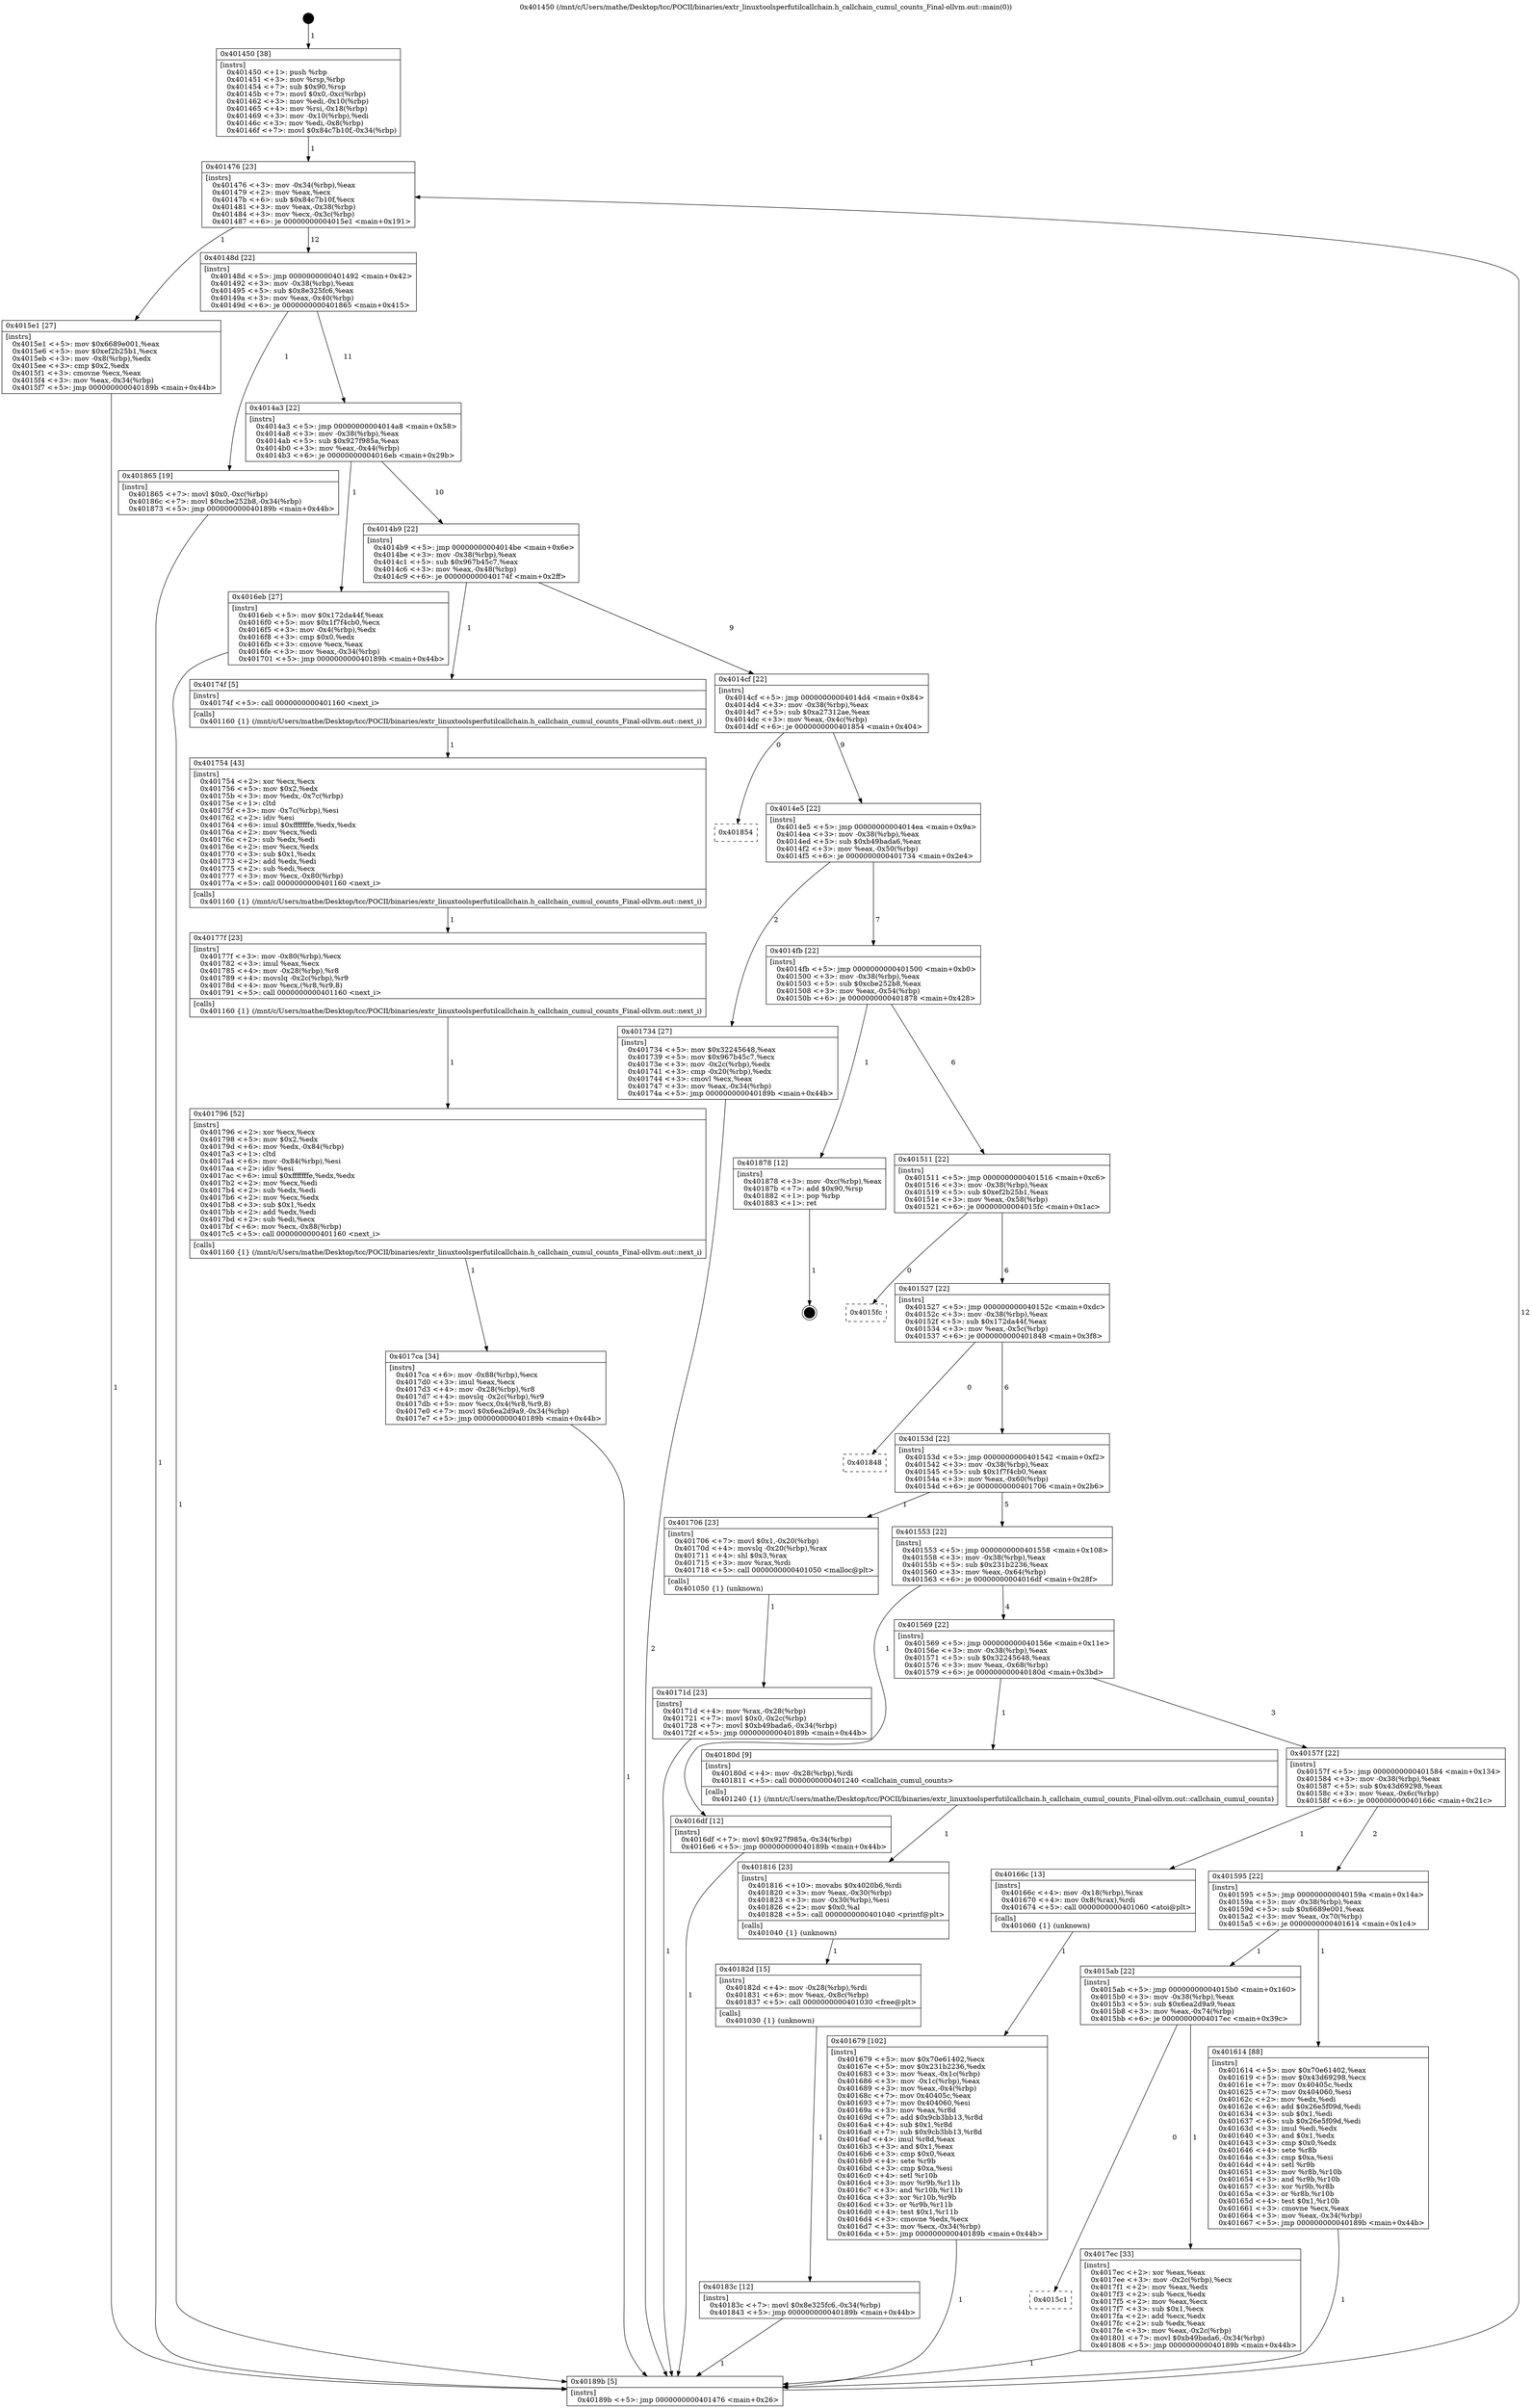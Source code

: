 digraph "0x401450" {
  label = "0x401450 (/mnt/c/Users/mathe/Desktop/tcc/POCII/binaries/extr_linuxtoolsperfutilcallchain.h_callchain_cumul_counts_Final-ollvm.out::main(0))"
  labelloc = "t"
  node[shape=record]

  Entry [label="",width=0.3,height=0.3,shape=circle,fillcolor=black,style=filled]
  "0x401476" [label="{
     0x401476 [23]\l
     | [instrs]\l
     &nbsp;&nbsp;0x401476 \<+3\>: mov -0x34(%rbp),%eax\l
     &nbsp;&nbsp;0x401479 \<+2\>: mov %eax,%ecx\l
     &nbsp;&nbsp;0x40147b \<+6\>: sub $0x84c7b10f,%ecx\l
     &nbsp;&nbsp;0x401481 \<+3\>: mov %eax,-0x38(%rbp)\l
     &nbsp;&nbsp;0x401484 \<+3\>: mov %ecx,-0x3c(%rbp)\l
     &nbsp;&nbsp;0x401487 \<+6\>: je 00000000004015e1 \<main+0x191\>\l
  }"]
  "0x4015e1" [label="{
     0x4015e1 [27]\l
     | [instrs]\l
     &nbsp;&nbsp;0x4015e1 \<+5\>: mov $0x6689e001,%eax\l
     &nbsp;&nbsp;0x4015e6 \<+5\>: mov $0xef2b25b1,%ecx\l
     &nbsp;&nbsp;0x4015eb \<+3\>: mov -0x8(%rbp),%edx\l
     &nbsp;&nbsp;0x4015ee \<+3\>: cmp $0x2,%edx\l
     &nbsp;&nbsp;0x4015f1 \<+3\>: cmovne %ecx,%eax\l
     &nbsp;&nbsp;0x4015f4 \<+3\>: mov %eax,-0x34(%rbp)\l
     &nbsp;&nbsp;0x4015f7 \<+5\>: jmp 000000000040189b \<main+0x44b\>\l
  }"]
  "0x40148d" [label="{
     0x40148d [22]\l
     | [instrs]\l
     &nbsp;&nbsp;0x40148d \<+5\>: jmp 0000000000401492 \<main+0x42\>\l
     &nbsp;&nbsp;0x401492 \<+3\>: mov -0x38(%rbp),%eax\l
     &nbsp;&nbsp;0x401495 \<+5\>: sub $0x8e325fc6,%eax\l
     &nbsp;&nbsp;0x40149a \<+3\>: mov %eax,-0x40(%rbp)\l
     &nbsp;&nbsp;0x40149d \<+6\>: je 0000000000401865 \<main+0x415\>\l
  }"]
  "0x40189b" [label="{
     0x40189b [5]\l
     | [instrs]\l
     &nbsp;&nbsp;0x40189b \<+5\>: jmp 0000000000401476 \<main+0x26\>\l
  }"]
  "0x401450" [label="{
     0x401450 [38]\l
     | [instrs]\l
     &nbsp;&nbsp;0x401450 \<+1\>: push %rbp\l
     &nbsp;&nbsp;0x401451 \<+3\>: mov %rsp,%rbp\l
     &nbsp;&nbsp;0x401454 \<+7\>: sub $0x90,%rsp\l
     &nbsp;&nbsp;0x40145b \<+7\>: movl $0x0,-0xc(%rbp)\l
     &nbsp;&nbsp;0x401462 \<+3\>: mov %edi,-0x10(%rbp)\l
     &nbsp;&nbsp;0x401465 \<+4\>: mov %rsi,-0x18(%rbp)\l
     &nbsp;&nbsp;0x401469 \<+3\>: mov -0x10(%rbp),%edi\l
     &nbsp;&nbsp;0x40146c \<+3\>: mov %edi,-0x8(%rbp)\l
     &nbsp;&nbsp;0x40146f \<+7\>: movl $0x84c7b10f,-0x34(%rbp)\l
  }"]
  Exit [label="",width=0.3,height=0.3,shape=circle,fillcolor=black,style=filled,peripheries=2]
  "0x401865" [label="{
     0x401865 [19]\l
     | [instrs]\l
     &nbsp;&nbsp;0x401865 \<+7\>: movl $0x0,-0xc(%rbp)\l
     &nbsp;&nbsp;0x40186c \<+7\>: movl $0xcbe252b8,-0x34(%rbp)\l
     &nbsp;&nbsp;0x401873 \<+5\>: jmp 000000000040189b \<main+0x44b\>\l
  }"]
  "0x4014a3" [label="{
     0x4014a3 [22]\l
     | [instrs]\l
     &nbsp;&nbsp;0x4014a3 \<+5\>: jmp 00000000004014a8 \<main+0x58\>\l
     &nbsp;&nbsp;0x4014a8 \<+3\>: mov -0x38(%rbp),%eax\l
     &nbsp;&nbsp;0x4014ab \<+5\>: sub $0x927f985a,%eax\l
     &nbsp;&nbsp;0x4014b0 \<+3\>: mov %eax,-0x44(%rbp)\l
     &nbsp;&nbsp;0x4014b3 \<+6\>: je 00000000004016eb \<main+0x29b\>\l
  }"]
  "0x40183c" [label="{
     0x40183c [12]\l
     | [instrs]\l
     &nbsp;&nbsp;0x40183c \<+7\>: movl $0x8e325fc6,-0x34(%rbp)\l
     &nbsp;&nbsp;0x401843 \<+5\>: jmp 000000000040189b \<main+0x44b\>\l
  }"]
  "0x4016eb" [label="{
     0x4016eb [27]\l
     | [instrs]\l
     &nbsp;&nbsp;0x4016eb \<+5\>: mov $0x172da44f,%eax\l
     &nbsp;&nbsp;0x4016f0 \<+5\>: mov $0x1f7f4cb0,%ecx\l
     &nbsp;&nbsp;0x4016f5 \<+3\>: mov -0x4(%rbp),%edx\l
     &nbsp;&nbsp;0x4016f8 \<+3\>: cmp $0x0,%edx\l
     &nbsp;&nbsp;0x4016fb \<+3\>: cmove %ecx,%eax\l
     &nbsp;&nbsp;0x4016fe \<+3\>: mov %eax,-0x34(%rbp)\l
     &nbsp;&nbsp;0x401701 \<+5\>: jmp 000000000040189b \<main+0x44b\>\l
  }"]
  "0x4014b9" [label="{
     0x4014b9 [22]\l
     | [instrs]\l
     &nbsp;&nbsp;0x4014b9 \<+5\>: jmp 00000000004014be \<main+0x6e\>\l
     &nbsp;&nbsp;0x4014be \<+3\>: mov -0x38(%rbp),%eax\l
     &nbsp;&nbsp;0x4014c1 \<+5\>: sub $0x967b45c7,%eax\l
     &nbsp;&nbsp;0x4014c6 \<+3\>: mov %eax,-0x48(%rbp)\l
     &nbsp;&nbsp;0x4014c9 \<+6\>: je 000000000040174f \<main+0x2ff\>\l
  }"]
  "0x40182d" [label="{
     0x40182d [15]\l
     | [instrs]\l
     &nbsp;&nbsp;0x40182d \<+4\>: mov -0x28(%rbp),%rdi\l
     &nbsp;&nbsp;0x401831 \<+6\>: mov %eax,-0x8c(%rbp)\l
     &nbsp;&nbsp;0x401837 \<+5\>: call 0000000000401030 \<free@plt\>\l
     | [calls]\l
     &nbsp;&nbsp;0x401030 \{1\} (unknown)\l
  }"]
  "0x40174f" [label="{
     0x40174f [5]\l
     | [instrs]\l
     &nbsp;&nbsp;0x40174f \<+5\>: call 0000000000401160 \<next_i\>\l
     | [calls]\l
     &nbsp;&nbsp;0x401160 \{1\} (/mnt/c/Users/mathe/Desktop/tcc/POCII/binaries/extr_linuxtoolsperfutilcallchain.h_callchain_cumul_counts_Final-ollvm.out::next_i)\l
  }"]
  "0x4014cf" [label="{
     0x4014cf [22]\l
     | [instrs]\l
     &nbsp;&nbsp;0x4014cf \<+5\>: jmp 00000000004014d4 \<main+0x84\>\l
     &nbsp;&nbsp;0x4014d4 \<+3\>: mov -0x38(%rbp),%eax\l
     &nbsp;&nbsp;0x4014d7 \<+5\>: sub $0xa27312ae,%eax\l
     &nbsp;&nbsp;0x4014dc \<+3\>: mov %eax,-0x4c(%rbp)\l
     &nbsp;&nbsp;0x4014df \<+6\>: je 0000000000401854 \<main+0x404\>\l
  }"]
  "0x401816" [label="{
     0x401816 [23]\l
     | [instrs]\l
     &nbsp;&nbsp;0x401816 \<+10\>: movabs $0x4020b6,%rdi\l
     &nbsp;&nbsp;0x401820 \<+3\>: mov %eax,-0x30(%rbp)\l
     &nbsp;&nbsp;0x401823 \<+3\>: mov -0x30(%rbp),%esi\l
     &nbsp;&nbsp;0x401826 \<+2\>: mov $0x0,%al\l
     &nbsp;&nbsp;0x401828 \<+5\>: call 0000000000401040 \<printf@plt\>\l
     | [calls]\l
     &nbsp;&nbsp;0x401040 \{1\} (unknown)\l
  }"]
  "0x401854" [label="{
     0x401854\l
  }", style=dashed]
  "0x4014e5" [label="{
     0x4014e5 [22]\l
     | [instrs]\l
     &nbsp;&nbsp;0x4014e5 \<+5\>: jmp 00000000004014ea \<main+0x9a\>\l
     &nbsp;&nbsp;0x4014ea \<+3\>: mov -0x38(%rbp),%eax\l
     &nbsp;&nbsp;0x4014ed \<+5\>: sub $0xb49bada6,%eax\l
     &nbsp;&nbsp;0x4014f2 \<+3\>: mov %eax,-0x50(%rbp)\l
     &nbsp;&nbsp;0x4014f5 \<+6\>: je 0000000000401734 \<main+0x2e4\>\l
  }"]
  "0x4015c1" [label="{
     0x4015c1\l
  }", style=dashed]
  "0x401734" [label="{
     0x401734 [27]\l
     | [instrs]\l
     &nbsp;&nbsp;0x401734 \<+5\>: mov $0x32245648,%eax\l
     &nbsp;&nbsp;0x401739 \<+5\>: mov $0x967b45c7,%ecx\l
     &nbsp;&nbsp;0x40173e \<+3\>: mov -0x2c(%rbp),%edx\l
     &nbsp;&nbsp;0x401741 \<+3\>: cmp -0x20(%rbp),%edx\l
     &nbsp;&nbsp;0x401744 \<+3\>: cmovl %ecx,%eax\l
     &nbsp;&nbsp;0x401747 \<+3\>: mov %eax,-0x34(%rbp)\l
     &nbsp;&nbsp;0x40174a \<+5\>: jmp 000000000040189b \<main+0x44b\>\l
  }"]
  "0x4014fb" [label="{
     0x4014fb [22]\l
     | [instrs]\l
     &nbsp;&nbsp;0x4014fb \<+5\>: jmp 0000000000401500 \<main+0xb0\>\l
     &nbsp;&nbsp;0x401500 \<+3\>: mov -0x38(%rbp),%eax\l
     &nbsp;&nbsp;0x401503 \<+5\>: sub $0xcbe252b8,%eax\l
     &nbsp;&nbsp;0x401508 \<+3\>: mov %eax,-0x54(%rbp)\l
     &nbsp;&nbsp;0x40150b \<+6\>: je 0000000000401878 \<main+0x428\>\l
  }"]
  "0x4017ec" [label="{
     0x4017ec [33]\l
     | [instrs]\l
     &nbsp;&nbsp;0x4017ec \<+2\>: xor %eax,%eax\l
     &nbsp;&nbsp;0x4017ee \<+3\>: mov -0x2c(%rbp),%ecx\l
     &nbsp;&nbsp;0x4017f1 \<+2\>: mov %eax,%edx\l
     &nbsp;&nbsp;0x4017f3 \<+2\>: sub %ecx,%edx\l
     &nbsp;&nbsp;0x4017f5 \<+2\>: mov %eax,%ecx\l
     &nbsp;&nbsp;0x4017f7 \<+3\>: sub $0x1,%ecx\l
     &nbsp;&nbsp;0x4017fa \<+2\>: add %ecx,%edx\l
     &nbsp;&nbsp;0x4017fc \<+2\>: sub %edx,%eax\l
     &nbsp;&nbsp;0x4017fe \<+3\>: mov %eax,-0x2c(%rbp)\l
     &nbsp;&nbsp;0x401801 \<+7\>: movl $0xb49bada6,-0x34(%rbp)\l
     &nbsp;&nbsp;0x401808 \<+5\>: jmp 000000000040189b \<main+0x44b\>\l
  }"]
  "0x401878" [label="{
     0x401878 [12]\l
     | [instrs]\l
     &nbsp;&nbsp;0x401878 \<+3\>: mov -0xc(%rbp),%eax\l
     &nbsp;&nbsp;0x40187b \<+7\>: add $0x90,%rsp\l
     &nbsp;&nbsp;0x401882 \<+1\>: pop %rbp\l
     &nbsp;&nbsp;0x401883 \<+1\>: ret\l
  }"]
  "0x401511" [label="{
     0x401511 [22]\l
     | [instrs]\l
     &nbsp;&nbsp;0x401511 \<+5\>: jmp 0000000000401516 \<main+0xc6\>\l
     &nbsp;&nbsp;0x401516 \<+3\>: mov -0x38(%rbp),%eax\l
     &nbsp;&nbsp;0x401519 \<+5\>: sub $0xef2b25b1,%eax\l
     &nbsp;&nbsp;0x40151e \<+3\>: mov %eax,-0x58(%rbp)\l
     &nbsp;&nbsp;0x401521 \<+6\>: je 00000000004015fc \<main+0x1ac\>\l
  }"]
  "0x4017ca" [label="{
     0x4017ca [34]\l
     | [instrs]\l
     &nbsp;&nbsp;0x4017ca \<+6\>: mov -0x88(%rbp),%ecx\l
     &nbsp;&nbsp;0x4017d0 \<+3\>: imul %eax,%ecx\l
     &nbsp;&nbsp;0x4017d3 \<+4\>: mov -0x28(%rbp),%r8\l
     &nbsp;&nbsp;0x4017d7 \<+4\>: movslq -0x2c(%rbp),%r9\l
     &nbsp;&nbsp;0x4017db \<+5\>: mov %ecx,0x4(%r8,%r9,8)\l
     &nbsp;&nbsp;0x4017e0 \<+7\>: movl $0x6ea2d9a9,-0x34(%rbp)\l
     &nbsp;&nbsp;0x4017e7 \<+5\>: jmp 000000000040189b \<main+0x44b\>\l
  }"]
  "0x4015fc" [label="{
     0x4015fc\l
  }", style=dashed]
  "0x401527" [label="{
     0x401527 [22]\l
     | [instrs]\l
     &nbsp;&nbsp;0x401527 \<+5\>: jmp 000000000040152c \<main+0xdc\>\l
     &nbsp;&nbsp;0x40152c \<+3\>: mov -0x38(%rbp),%eax\l
     &nbsp;&nbsp;0x40152f \<+5\>: sub $0x172da44f,%eax\l
     &nbsp;&nbsp;0x401534 \<+3\>: mov %eax,-0x5c(%rbp)\l
     &nbsp;&nbsp;0x401537 \<+6\>: je 0000000000401848 \<main+0x3f8\>\l
  }"]
  "0x401796" [label="{
     0x401796 [52]\l
     | [instrs]\l
     &nbsp;&nbsp;0x401796 \<+2\>: xor %ecx,%ecx\l
     &nbsp;&nbsp;0x401798 \<+5\>: mov $0x2,%edx\l
     &nbsp;&nbsp;0x40179d \<+6\>: mov %edx,-0x84(%rbp)\l
     &nbsp;&nbsp;0x4017a3 \<+1\>: cltd\l
     &nbsp;&nbsp;0x4017a4 \<+6\>: mov -0x84(%rbp),%esi\l
     &nbsp;&nbsp;0x4017aa \<+2\>: idiv %esi\l
     &nbsp;&nbsp;0x4017ac \<+6\>: imul $0xfffffffe,%edx,%edx\l
     &nbsp;&nbsp;0x4017b2 \<+2\>: mov %ecx,%edi\l
     &nbsp;&nbsp;0x4017b4 \<+2\>: sub %edx,%edi\l
     &nbsp;&nbsp;0x4017b6 \<+2\>: mov %ecx,%edx\l
     &nbsp;&nbsp;0x4017b8 \<+3\>: sub $0x1,%edx\l
     &nbsp;&nbsp;0x4017bb \<+2\>: add %edx,%edi\l
     &nbsp;&nbsp;0x4017bd \<+2\>: sub %edi,%ecx\l
     &nbsp;&nbsp;0x4017bf \<+6\>: mov %ecx,-0x88(%rbp)\l
     &nbsp;&nbsp;0x4017c5 \<+5\>: call 0000000000401160 \<next_i\>\l
     | [calls]\l
     &nbsp;&nbsp;0x401160 \{1\} (/mnt/c/Users/mathe/Desktop/tcc/POCII/binaries/extr_linuxtoolsperfutilcallchain.h_callchain_cumul_counts_Final-ollvm.out::next_i)\l
  }"]
  "0x401848" [label="{
     0x401848\l
  }", style=dashed]
  "0x40153d" [label="{
     0x40153d [22]\l
     | [instrs]\l
     &nbsp;&nbsp;0x40153d \<+5\>: jmp 0000000000401542 \<main+0xf2\>\l
     &nbsp;&nbsp;0x401542 \<+3\>: mov -0x38(%rbp),%eax\l
     &nbsp;&nbsp;0x401545 \<+5\>: sub $0x1f7f4cb0,%eax\l
     &nbsp;&nbsp;0x40154a \<+3\>: mov %eax,-0x60(%rbp)\l
     &nbsp;&nbsp;0x40154d \<+6\>: je 0000000000401706 \<main+0x2b6\>\l
  }"]
  "0x40177f" [label="{
     0x40177f [23]\l
     | [instrs]\l
     &nbsp;&nbsp;0x40177f \<+3\>: mov -0x80(%rbp),%ecx\l
     &nbsp;&nbsp;0x401782 \<+3\>: imul %eax,%ecx\l
     &nbsp;&nbsp;0x401785 \<+4\>: mov -0x28(%rbp),%r8\l
     &nbsp;&nbsp;0x401789 \<+4\>: movslq -0x2c(%rbp),%r9\l
     &nbsp;&nbsp;0x40178d \<+4\>: mov %ecx,(%r8,%r9,8)\l
     &nbsp;&nbsp;0x401791 \<+5\>: call 0000000000401160 \<next_i\>\l
     | [calls]\l
     &nbsp;&nbsp;0x401160 \{1\} (/mnt/c/Users/mathe/Desktop/tcc/POCII/binaries/extr_linuxtoolsperfutilcallchain.h_callchain_cumul_counts_Final-ollvm.out::next_i)\l
  }"]
  "0x401706" [label="{
     0x401706 [23]\l
     | [instrs]\l
     &nbsp;&nbsp;0x401706 \<+7\>: movl $0x1,-0x20(%rbp)\l
     &nbsp;&nbsp;0x40170d \<+4\>: movslq -0x20(%rbp),%rax\l
     &nbsp;&nbsp;0x401711 \<+4\>: shl $0x3,%rax\l
     &nbsp;&nbsp;0x401715 \<+3\>: mov %rax,%rdi\l
     &nbsp;&nbsp;0x401718 \<+5\>: call 0000000000401050 \<malloc@plt\>\l
     | [calls]\l
     &nbsp;&nbsp;0x401050 \{1\} (unknown)\l
  }"]
  "0x401553" [label="{
     0x401553 [22]\l
     | [instrs]\l
     &nbsp;&nbsp;0x401553 \<+5\>: jmp 0000000000401558 \<main+0x108\>\l
     &nbsp;&nbsp;0x401558 \<+3\>: mov -0x38(%rbp),%eax\l
     &nbsp;&nbsp;0x40155b \<+5\>: sub $0x231b2236,%eax\l
     &nbsp;&nbsp;0x401560 \<+3\>: mov %eax,-0x64(%rbp)\l
     &nbsp;&nbsp;0x401563 \<+6\>: je 00000000004016df \<main+0x28f\>\l
  }"]
  "0x401754" [label="{
     0x401754 [43]\l
     | [instrs]\l
     &nbsp;&nbsp;0x401754 \<+2\>: xor %ecx,%ecx\l
     &nbsp;&nbsp;0x401756 \<+5\>: mov $0x2,%edx\l
     &nbsp;&nbsp;0x40175b \<+3\>: mov %edx,-0x7c(%rbp)\l
     &nbsp;&nbsp;0x40175e \<+1\>: cltd\l
     &nbsp;&nbsp;0x40175f \<+3\>: mov -0x7c(%rbp),%esi\l
     &nbsp;&nbsp;0x401762 \<+2\>: idiv %esi\l
     &nbsp;&nbsp;0x401764 \<+6\>: imul $0xfffffffe,%edx,%edx\l
     &nbsp;&nbsp;0x40176a \<+2\>: mov %ecx,%edi\l
     &nbsp;&nbsp;0x40176c \<+2\>: sub %edx,%edi\l
     &nbsp;&nbsp;0x40176e \<+2\>: mov %ecx,%edx\l
     &nbsp;&nbsp;0x401770 \<+3\>: sub $0x1,%edx\l
     &nbsp;&nbsp;0x401773 \<+2\>: add %edx,%edi\l
     &nbsp;&nbsp;0x401775 \<+2\>: sub %edi,%ecx\l
     &nbsp;&nbsp;0x401777 \<+3\>: mov %ecx,-0x80(%rbp)\l
     &nbsp;&nbsp;0x40177a \<+5\>: call 0000000000401160 \<next_i\>\l
     | [calls]\l
     &nbsp;&nbsp;0x401160 \{1\} (/mnt/c/Users/mathe/Desktop/tcc/POCII/binaries/extr_linuxtoolsperfutilcallchain.h_callchain_cumul_counts_Final-ollvm.out::next_i)\l
  }"]
  "0x4016df" [label="{
     0x4016df [12]\l
     | [instrs]\l
     &nbsp;&nbsp;0x4016df \<+7\>: movl $0x927f985a,-0x34(%rbp)\l
     &nbsp;&nbsp;0x4016e6 \<+5\>: jmp 000000000040189b \<main+0x44b\>\l
  }"]
  "0x401569" [label="{
     0x401569 [22]\l
     | [instrs]\l
     &nbsp;&nbsp;0x401569 \<+5\>: jmp 000000000040156e \<main+0x11e\>\l
     &nbsp;&nbsp;0x40156e \<+3\>: mov -0x38(%rbp),%eax\l
     &nbsp;&nbsp;0x401571 \<+5\>: sub $0x32245648,%eax\l
     &nbsp;&nbsp;0x401576 \<+3\>: mov %eax,-0x68(%rbp)\l
     &nbsp;&nbsp;0x401579 \<+6\>: je 000000000040180d \<main+0x3bd\>\l
  }"]
  "0x40171d" [label="{
     0x40171d [23]\l
     | [instrs]\l
     &nbsp;&nbsp;0x40171d \<+4\>: mov %rax,-0x28(%rbp)\l
     &nbsp;&nbsp;0x401721 \<+7\>: movl $0x0,-0x2c(%rbp)\l
     &nbsp;&nbsp;0x401728 \<+7\>: movl $0xb49bada6,-0x34(%rbp)\l
     &nbsp;&nbsp;0x40172f \<+5\>: jmp 000000000040189b \<main+0x44b\>\l
  }"]
  "0x40180d" [label="{
     0x40180d [9]\l
     | [instrs]\l
     &nbsp;&nbsp;0x40180d \<+4\>: mov -0x28(%rbp),%rdi\l
     &nbsp;&nbsp;0x401811 \<+5\>: call 0000000000401240 \<callchain_cumul_counts\>\l
     | [calls]\l
     &nbsp;&nbsp;0x401240 \{1\} (/mnt/c/Users/mathe/Desktop/tcc/POCII/binaries/extr_linuxtoolsperfutilcallchain.h_callchain_cumul_counts_Final-ollvm.out::callchain_cumul_counts)\l
  }"]
  "0x40157f" [label="{
     0x40157f [22]\l
     | [instrs]\l
     &nbsp;&nbsp;0x40157f \<+5\>: jmp 0000000000401584 \<main+0x134\>\l
     &nbsp;&nbsp;0x401584 \<+3\>: mov -0x38(%rbp),%eax\l
     &nbsp;&nbsp;0x401587 \<+5\>: sub $0x43d69298,%eax\l
     &nbsp;&nbsp;0x40158c \<+3\>: mov %eax,-0x6c(%rbp)\l
     &nbsp;&nbsp;0x40158f \<+6\>: je 000000000040166c \<main+0x21c\>\l
  }"]
  "0x401679" [label="{
     0x401679 [102]\l
     | [instrs]\l
     &nbsp;&nbsp;0x401679 \<+5\>: mov $0x70e61402,%ecx\l
     &nbsp;&nbsp;0x40167e \<+5\>: mov $0x231b2236,%edx\l
     &nbsp;&nbsp;0x401683 \<+3\>: mov %eax,-0x1c(%rbp)\l
     &nbsp;&nbsp;0x401686 \<+3\>: mov -0x1c(%rbp),%eax\l
     &nbsp;&nbsp;0x401689 \<+3\>: mov %eax,-0x4(%rbp)\l
     &nbsp;&nbsp;0x40168c \<+7\>: mov 0x40405c,%eax\l
     &nbsp;&nbsp;0x401693 \<+7\>: mov 0x404060,%esi\l
     &nbsp;&nbsp;0x40169a \<+3\>: mov %eax,%r8d\l
     &nbsp;&nbsp;0x40169d \<+7\>: add $0x9cb3bb13,%r8d\l
     &nbsp;&nbsp;0x4016a4 \<+4\>: sub $0x1,%r8d\l
     &nbsp;&nbsp;0x4016a8 \<+7\>: sub $0x9cb3bb13,%r8d\l
     &nbsp;&nbsp;0x4016af \<+4\>: imul %r8d,%eax\l
     &nbsp;&nbsp;0x4016b3 \<+3\>: and $0x1,%eax\l
     &nbsp;&nbsp;0x4016b6 \<+3\>: cmp $0x0,%eax\l
     &nbsp;&nbsp;0x4016b9 \<+4\>: sete %r9b\l
     &nbsp;&nbsp;0x4016bd \<+3\>: cmp $0xa,%esi\l
     &nbsp;&nbsp;0x4016c0 \<+4\>: setl %r10b\l
     &nbsp;&nbsp;0x4016c4 \<+3\>: mov %r9b,%r11b\l
     &nbsp;&nbsp;0x4016c7 \<+3\>: and %r10b,%r11b\l
     &nbsp;&nbsp;0x4016ca \<+3\>: xor %r10b,%r9b\l
     &nbsp;&nbsp;0x4016cd \<+3\>: or %r9b,%r11b\l
     &nbsp;&nbsp;0x4016d0 \<+4\>: test $0x1,%r11b\l
     &nbsp;&nbsp;0x4016d4 \<+3\>: cmovne %edx,%ecx\l
     &nbsp;&nbsp;0x4016d7 \<+3\>: mov %ecx,-0x34(%rbp)\l
     &nbsp;&nbsp;0x4016da \<+5\>: jmp 000000000040189b \<main+0x44b\>\l
  }"]
  "0x40166c" [label="{
     0x40166c [13]\l
     | [instrs]\l
     &nbsp;&nbsp;0x40166c \<+4\>: mov -0x18(%rbp),%rax\l
     &nbsp;&nbsp;0x401670 \<+4\>: mov 0x8(%rax),%rdi\l
     &nbsp;&nbsp;0x401674 \<+5\>: call 0000000000401060 \<atoi@plt\>\l
     | [calls]\l
     &nbsp;&nbsp;0x401060 \{1\} (unknown)\l
  }"]
  "0x401595" [label="{
     0x401595 [22]\l
     | [instrs]\l
     &nbsp;&nbsp;0x401595 \<+5\>: jmp 000000000040159a \<main+0x14a\>\l
     &nbsp;&nbsp;0x40159a \<+3\>: mov -0x38(%rbp),%eax\l
     &nbsp;&nbsp;0x40159d \<+5\>: sub $0x6689e001,%eax\l
     &nbsp;&nbsp;0x4015a2 \<+3\>: mov %eax,-0x70(%rbp)\l
     &nbsp;&nbsp;0x4015a5 \<+6\>: je 0000000000401614 \<main+0x1c4\>\l
  }"]
  "0x4015ab" [label="{
     0x4015ab [22]\l
     | [instrs]\l
     &nbsp;&nbsp;0x4015ab \<+5\>: jmp 00000000004015b0 \<main+0x160\>\l
     &nbsp;&nbsp;0x4015b0 \<+3\>: mov -0x38(%rbp),%eax\l
     &nbsp;&nbsp;0x4015b3 \<+5\>: sub $0x6ea2d9a9,%eax\l
     &nbsp;&nbsp;0x4015b8 \<+3\>: mov %eax,-0x74(%rbp)\l
     &nbsp;&nbsp;0x4015bb \<+6\>: je 00000000004017ec \<main+0x39c\>\l
  }"]
  "0x401614" [label="{
     0x401614 [88]\l
     | [instrs]\l
     &nbsp;&nbsp;0x401614 \<+5\>: mov $0x70e61402,%eax\l
     &nbsp;&nbsp;0x401619 \<+5\>: mov $0x43d69298,%ecx\l
     &nbsp;&nbsp;0x40161e \<+7\>: mov 0x40405c,%edx\l
     &nbsp;&nbsp;0x401625 \<+7\>: mov 0x404060,%esi\l
     &nbsp;&nbsp;0x40162c \<+2\>: mov %edx,%edi\l
     &nbsp;&nbsp;0x40162e \<+6\>: add $0x26e5f09d,%edi\l
     &nbsp;&nbsp;0x401634 \<+3\>: sub $0x1,%edi\l
     &nbsp;&nbsp;0x401637 \<+6\>: sub $0x26e5f09d,%edi\l
     &nbsp;&nbsp;0x40163d \<+3\>: imul %edi,%edx\l
     &nbsp;&nbsp;0x401640 \<+3\>: and $0x1,%edx\l
     &nbsp;&nbsp;0x401643 \<+3\>: cmp $0x0,%edx\l
     &nbsp;&nbsp;0x401646 \<+4\>: sete %r8b\l
     &nbsp;&nbsp;0x40164a \<+3\>: cmp $0xa,%esi\l
     &nbsp;&nbsp;0x40164d \<+4\>: setl %r9b\l
     &nbsp;&nbsp;0x401651 \<+3\>: mov %r8b,%r10b\l
     &nbsp;&nbsp;0x401654 \<+3\>: and %r9b,%r10b\l
     &nbsp;&nbsp;0x401657 \<+3\>: xor %r9b,%r8b\l
     &nbsp;&nbsp;0x40165a \<+3\>: or %r8b,%r10b\l
     &nbsp;&nbsp;0x40165d \<+4\>: test $0x1,%r10b\l
     &nbsp;&nbsp;0x401661 \<+3\>: cmovne %ecx,%eax\l
     &nbsp;&nbsp;0x401664 \<+3\>: mov %eax,-0x34(%rbp)\l
     &nbsp;&nbsp;0x401667 \<+5\>: jmp 000000000040189b \<main+0x44b\>\l
  }"]
  Entry -> "0x401450" [label=" 1"]
  "0x401476" -> "0x4015e1" [label=" 1"]
  "0x401476" -> "0x40148d" [label=" 12"]
  "0x4015e1" -> "0x40189b" [label=" 1"]
  "0x401450" -> "0x401476" [label=" 1"]
  "0x40189b" -> "0x401476" [label=" 12"]
  "0x401878" -> Exit [label=" 1"]
  "0x40148d" -> "0x401865" [label=" 1"]
  "0x40148d" -> "0x4014a3" [label=" 11"]
  "0x401865" -> "0x40189b" [label=" 1"]
  "0x4014a3" -> "0x4016eb" [label=" 1"]
  "0x4014a3" -> "0x4014b9" [label=" 10"]
  "0x40183c" -> "0x40189b" [label=" 1"]
  "0x4014b9" -> "0x40174f" [label=" 1"]
  "0x4014b9" -> "0x4014cf" [label=" 9"]
  "0x40182d" -> "0x40183c" [label=" 1"]
  "0x4014cf" -> "0x401854" [label=" 0"]
  "0x4014cf" -> "0x4014e5" [label=" 9"]
  "0x401816" -> "0x40182d" [label=" 1"]
  "0x4014e5" -> "0x401734" [label=" 2"]
  "0x4014e5" -> "0x4014fb" [label=" 7"]
  "0x40180d" -> "0x401816" [label=" 1"]
  "0x4014fb" -> "0x401878" [label=" 1"]
  "0x4014fb" -> "0x401511" [label=" 6"]
  "0x4017ec" -> "0x40189b" [label=" 1"]
  "0x401511" -> "0x4015fc" [label=" 0"]
  "0x401511" -> "0x401527" [label=" 6"]
  "0x4015ab" -> "0x4017ec" [label=" 1"]
  "0x401527" -> "0x401848" [label=" 0"]
  "0x401527" -> "0x40153d" [label=" 6"]
  "0x4015ab" -> "0x4015c1" [label=" 0"]
  "0x40153d" -> "0x401706" [label=" 1"]
  "0x40153d" -> "0x401553" [label=" 5"]
  "0x4017ca" -> "0x40189b" [label=" 1"]
  "0x401553" -> "0x4016df" [label=" 1"]
  "0x401553" -> "0x401569" [label=" 4"]
  "0x401796" -> "0x4017ca" [label=" 1"]
  "0x401569" -> "0x40180d" [label=" 1"]
  "0x401569" -> "0x40157f" [label=" 3"]
  "0x40177f" -> "0x401796" [label=" 1"]
  "0x40157f" -> "0x40166c" [label=" 1"]
  "0x40157f" -> "0x401595" [label=" 2"]
  "0x401754" -> "0x40177f" [label=" 1"]
  "0x401595" -> "0x401614" [label=" 1"]
  "0x401595" -> "0x4015ab" [label=" 1"]
  "0x401614" -> "0x40189b" [label=" 1"]
  "0x40166c" -> "0x401679" [label=" 1"]
  "0x401679" -> "0x40189b" [label=" 1"]
  "0x4016df" -> "0x40189b" [label=" 1"]
  "0x4016eb" -> "0x40189b" [label=" 1"]
  "0x401706" -> "0x40171d" [label=" 1"]
  "0x40171d" -> "0x40189b" [label=" 1"]
  "0x401734" -> "0x40189b" [label=" 2"]
  "0x40174f" -> "0x401754" [label=" 1"]
}
